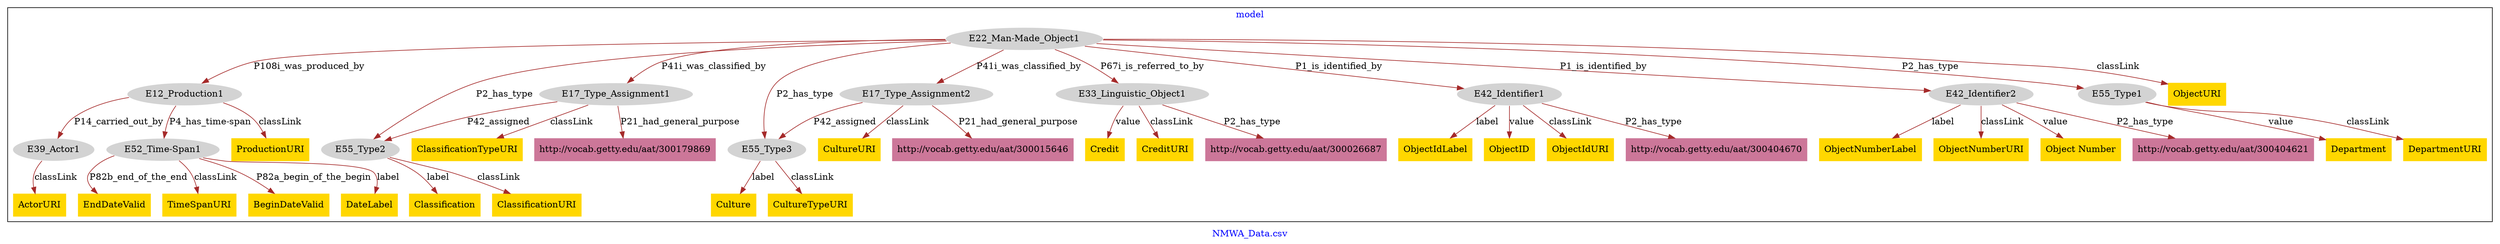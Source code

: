 digraph n0 {
fontcolor="blue"
remincross="true"
label="NMWA_Data.csv"
subgraph cluster {
label="model"
n2[style="filled",color="white",fillcolor="lightgray",label="E12_Production1"];
n3[style="filled",color="white",fillcolor="lightgray",label="E39_Actor1"];
n4[style="filled",color="white",fillcolor="lightgray",label="E52_Time-Span1"];
n5[style="filled",color="white",fillcolor="lightgray",label="E17_Type_Assignment1"];
n6[style="filled",color="white",fillcolor="lightgray",label="E55_Type2"];
n7[style="filled",color="white",fillcolor="lightgray",label="E17_Type_Assignment2"];
n8[style="filled",color="white",fillcolor="lightgray",label="E55_Type3"];
n9[style="filled",color="white",fillcolor="lightgray",label="E22_Man-Made_Object1"];
n10[style="filled",color="white",fillcolor="lightgray",label="E33_Linguistic_Object1"];
n11[style="filled",color="white",fillcolor="lightgray",label="E42_Identifier1"];
n12[style="filled",color="white",fillcolor="lightgray",label="E42_Identifier2"];
n13[style="filled",color="white",fillcolor="lightgray",label="E55_Type1"];
n14[shape="plaintext",style="filled",fillcolor="gold",label="Department"];
n15[shape="plaintext",style="filled",fillcolor="gold",label="DepartmentURI"];
n16[shape="plaintext",style="filled",fillcolor="gold",label="Credit"];
n17[shape="plaintext",style="filled",fillcolor="gold",label="Culture"];
n18[shape="plaintext",style="filled",fillcolor="gold",label="Classification"];
n19[shape="plaintext",style="filled",fillcolor="gold",label="BeginDateValid"];
n20[shape="plaintext",style="filled",fillcolor="gold",label="ObjectNumberLabel"];
n21[shape="plaintext",style="filled",fillcolor="gold",label="ObjectNumberURI"];
n22[shape="plaintext",style="filled",fillcolor="gold",label="DateLabel"];
n23[shape="plaintext",style="filled",fillcolor="gold",label="ClassificationURI"];
n24[shape="plaintext",style="filled",fillcolor="gold",label="EndDateValid"];
n25[shape="plaintext",style="filled",fillcolor="gold",label="ProductionURI"];
n26[shape="plaintext",style="filled",fillcolor="gold",label="CultureTypeURI"];
n27[shape="plaintext",style="filled",fillcolor="gold",label="ActorURI"];
n28[shape="plaintext",style="filled",fillcolor="gold",label="CreditURI"];
n29[shape="plaintext",style="filled",fillcolor="gold",label="ObjectIdLabel"];
n30[shape="plaintext",style="filled",fillcolor="gold",label="ClassificationTypeURI"];
n31[shape="plaintext",style="filled",fillcolor="gold",label="ObjectURI"];
n32[shape="plaintext",style="filled",fillcolor="gold",label="ObjectID"];
n33[shape="plaintext",style="filled",fillcolor="gold",label="Object Number"];
n34[shape="plaintext",style="filled",fillcolor="gold",label="CultureURI"];
n35[shape="plaintext",style="filled",fillcolor="gold",label="TimeSpanURI"];
n36[shape="plaintext",style="filled",fillcolor="gold",label="ObjectIdURI"];
n37[shape="plaintext",style="filled",fillcolor="#CC7799",label="http://vocab.getty.edu/aat/300404670"];
n38[shape="plaintext",style="filled",fillcolor="#CC7799",label="http://vocab.getty.edu/aat/300015646"];
n39[shape="plaintext",style="filled",fillcolor="#CC7799",label="http://vocab.getty.edu/aat/300026687"];
n40[shape="plaintext",style="filled",fillcolor="#CC7799",label="http://vocab.getty.edu/aat/300404621"];
n41[shape="plaintext",style="filled",fillcolor="#CC7799",label="http://vocab.getty.edu/aat/300179869"];
}
n2 -> n3[color="brown",fontcolor="black",label="P14_carried_out_by"]
n2 -> n4[color="brown",fontcolor="black",label="P4_has_time-span"]
n5 -> n6[color="brown",fontcolor="black",label="P42_assigned"]
n7 -> n8[color="brown",fontcolor="black",label="P42_assigned"]
n9 -> n2[color="brown",fontcolor="black",label="P108i_was_produced_by"]
n9 -> n5[color="brown",fontcolor="black",label="P41i_was_classified_by"]
n9 -> n7[color="brown",fontcolor="black",label="P41i_was_classified_by"]
n9 -> n10[color="brown",fontcolor="black",label="P67i_is_referred_to_by"]
n9 -> n11[color="brown",fontcolor="black",label="P1_is_identified_by"]
n9 -> n12[color="brown",fontcolor="black",label="P1_is_identified_by"]
n9 -> n13[color="brown",fontcolor="black",label="P2_has_type"]
n13 -> n14[color="brown",fontcolor="black",label="value"]
n13 -> n15[color="brown",fontcolor="black",label="classLink"]
n10 -> n16[color="brown",fontcolor="black",label="value"]
n8 -> n17[color="brown",fontcolor="black",label="label"]
n6 -> n18[color="brown",fontcolor="black",label="label"]
n4 -> n19[color="brown",fontcolor="black",label="P82a_begin_of_the_begin"]
n12 -> n20[color="brown",fontcolor="black",label="label"]
n12 -> n21[color="brown",fontcolor="black",label="classLink"]
n4 -> n22[color="brown",fontcolor="black",label="label"]
n6 -> n23[color="brown",fontcolor="black",label="classLink"]
n4 -> n24[color="brown",fontcolor="black",label="P82b_end_of_the_end"]
n2 -> n25[color="brown",fontcolor="black",label="classLink"]
n8 -> n26[color="brown",fontcolor="black",label="classLink"]
n3 -> n27[color="brown",fontcolor="black",label="classLink"]
n10 -> n28[color="brown",fontcolor="black",label="classLink"]
n11 -> n29[color="brown",fontcolor="black",label="label"]
n5 -> n30[color="brown",fontcolor="black",label="classLink"]
n9 -> n31[color="brown",fontcolor="black",label="classLink"]
n11 -> n32[color="brown",fontcolor="black",label="value"]
n12 -> n33[color="brown",fontcolor="black",label="value"]
n7 -> n34[color="brown",fontcolor="black",label="classLink"]
n4 -> n35[color="brown",fontcolor="black",label="classLink"]
n11 -> n36[color="brown",fontcolor="black",label="classLink"]
n9 -> n8[color="brown",fontcolor="black",label="P2_has_type"]
n11 -> n37[color="brown",fontcolor="black",label="P2_has_type"]
n7 -> n38[color="brown",fontcolor="black",label="P21_had_general_purpose"]
n9 -> n6[color="brown",fontcolor="black",label="P2_has_type"]
n10 -> n39[color="brown",fontcolor="black",label="P2_has_type"]
n12 -> n40[color="brown",fontcolor="black",label="P2_has_type"]
n5 -> n41[color="brown",fontcolor="black",label="P21_had_general_purpose"]
}

